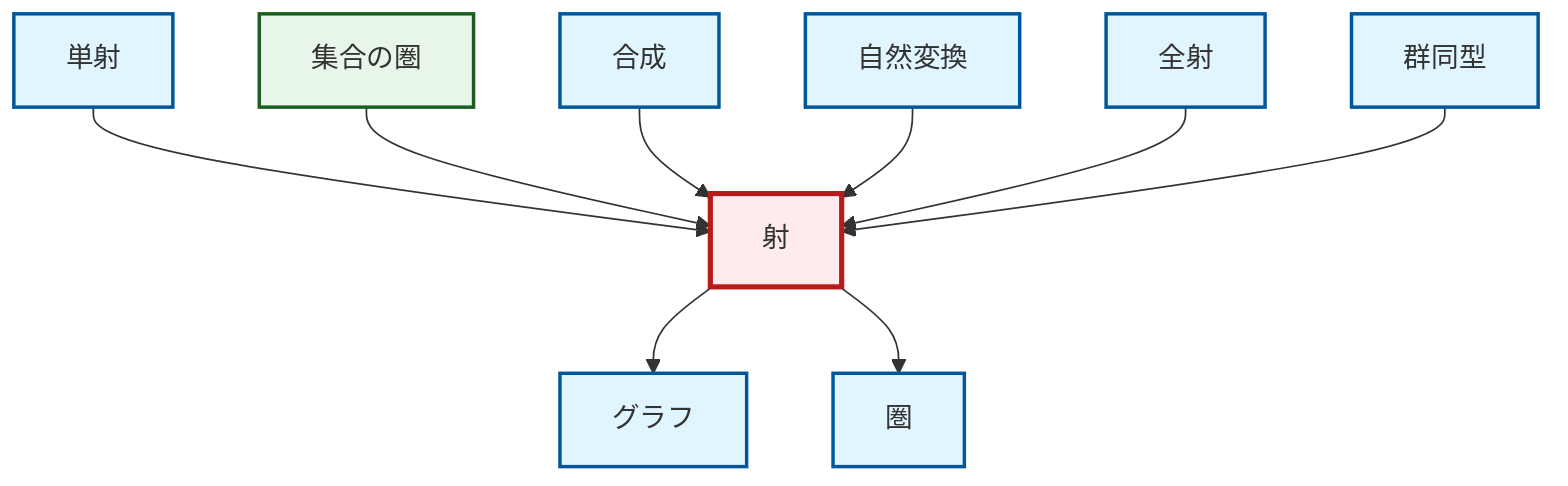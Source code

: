 graph TD
    classDef definition fill:#e1f5fe,stroke:#01579b,stroke-width:2px
    classDef theorem fill:#f3e5f5,stroke:#4a148c,stroke-width:2px
    classDef axiom fill:#fff3e0,stroke:#e65100,stroke-width:2px
    classDef example fill:#e8f5e9,stroke:#1b5e20,stroke-width:2px
    classDef current fill:#ffebee,stroke:#b71c1c,stroke-width:3px
    def-epimorphism["全射"]:::definition
    def-graph["グラフ"]:::definition
    def-natural-transformation["自然変換"]:::definition
    def-isomorphism["群同型"]:::definition
    ex-set-category["集合の圏"]:::example
    def-monomorphism["単射"]:::definition
    def-composition["合成"]:::definition
    def-category["圏"]:::definition
    def-morphism["射"]:::definition
    def-morphism --> def-graph
    def-monomorphism --> def-morphism
    ex-set-category --> def-morphism
    def-composition --> def-morphism
    def-natural-transformation --> def-morphism
    def-epimorphism --> def-morphism
    def-morphism --> def-category
    def-isomorphism --> def-morphism
    class def-morphism current